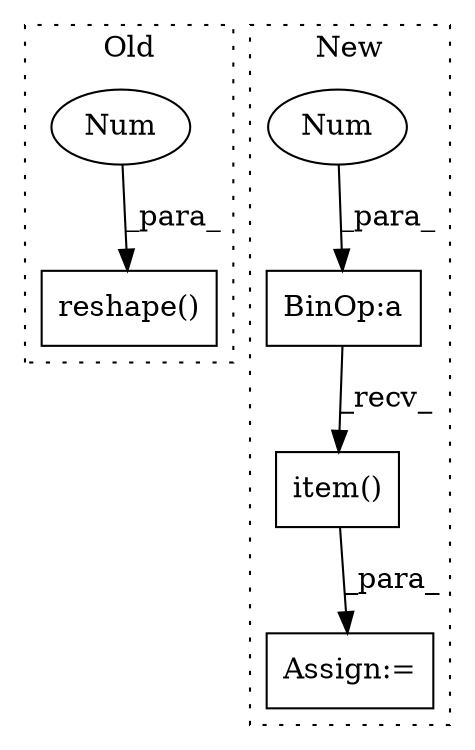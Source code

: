 digraph G {
subgraph cluster0 {
1 [label="reshape()" a="75" s="462,493" l="24,1" shape="box"];
3 [label="Num" a="76" s="489" l="1" shape="ellipse"];
label = "Old";
style="dotted";
}
subgraph cluster1 {
2 [label="item()" a="75" s="417" l="54" shape="box"];
4 [label="Assign:=" a="68" s="414" l="3" shape="box"];
5 [label="BinOp:a" a="82" s="353" l="3" shape="box"];
6 [label="Num" a="76" s="356" l="1" shape="ellipse"];
label = "New";
style="dotted";
}
2 -> 4 [label="_para_"];
3 -> 1 [label="_para_"];
5 -> 2 [label="_recv_"];
6 -> 5 [label="_para_"];
}